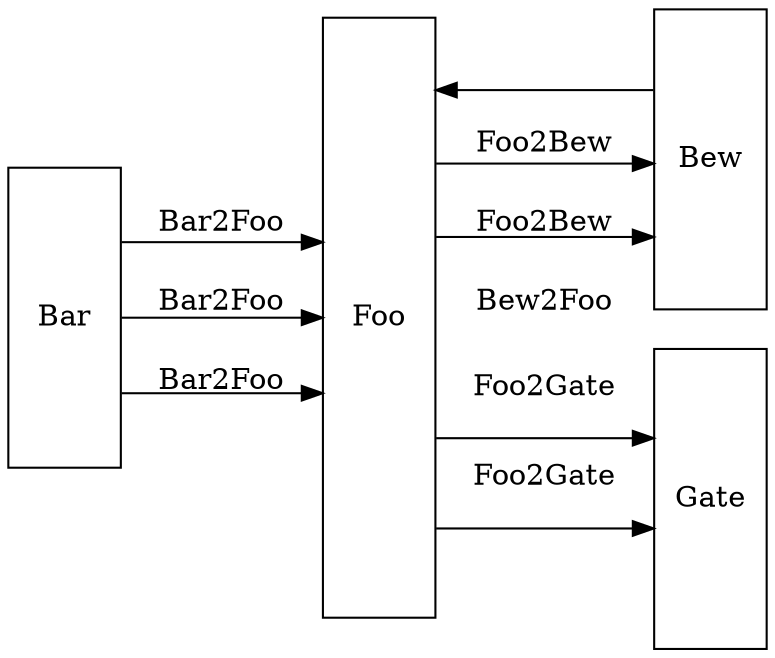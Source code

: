 //  dot -Gsplines=none foo.dot | neato -n -Gsplines=ortho -Tpdf -ofoo.pdf

digraph G {
    graph [rankdir = LR, splines=ortho];

    node[shape=record];
    Bar[label="Bar", height=2];
    Foo[label="Foo", height=4];

    Bew[label="Bew", height=2];
    Gate[label="Gate", height=2];

    Bar -> Foo [label="Bar2Foo"];
    Bar -> Foo [label="Bar2Foo"];
    Bar -> Foo [label="Bar2Foo"];

    Foo -> Bew [label="Foo2Bew"];
    Foo -> Bew [label="Foo2Bew"];
    Bew -> Foo [label="Bew2Foo"];


    Foo -> Gate [label="Foo2Gate"];
    Foo -> Gate [label="Foo2Gate"];
}

